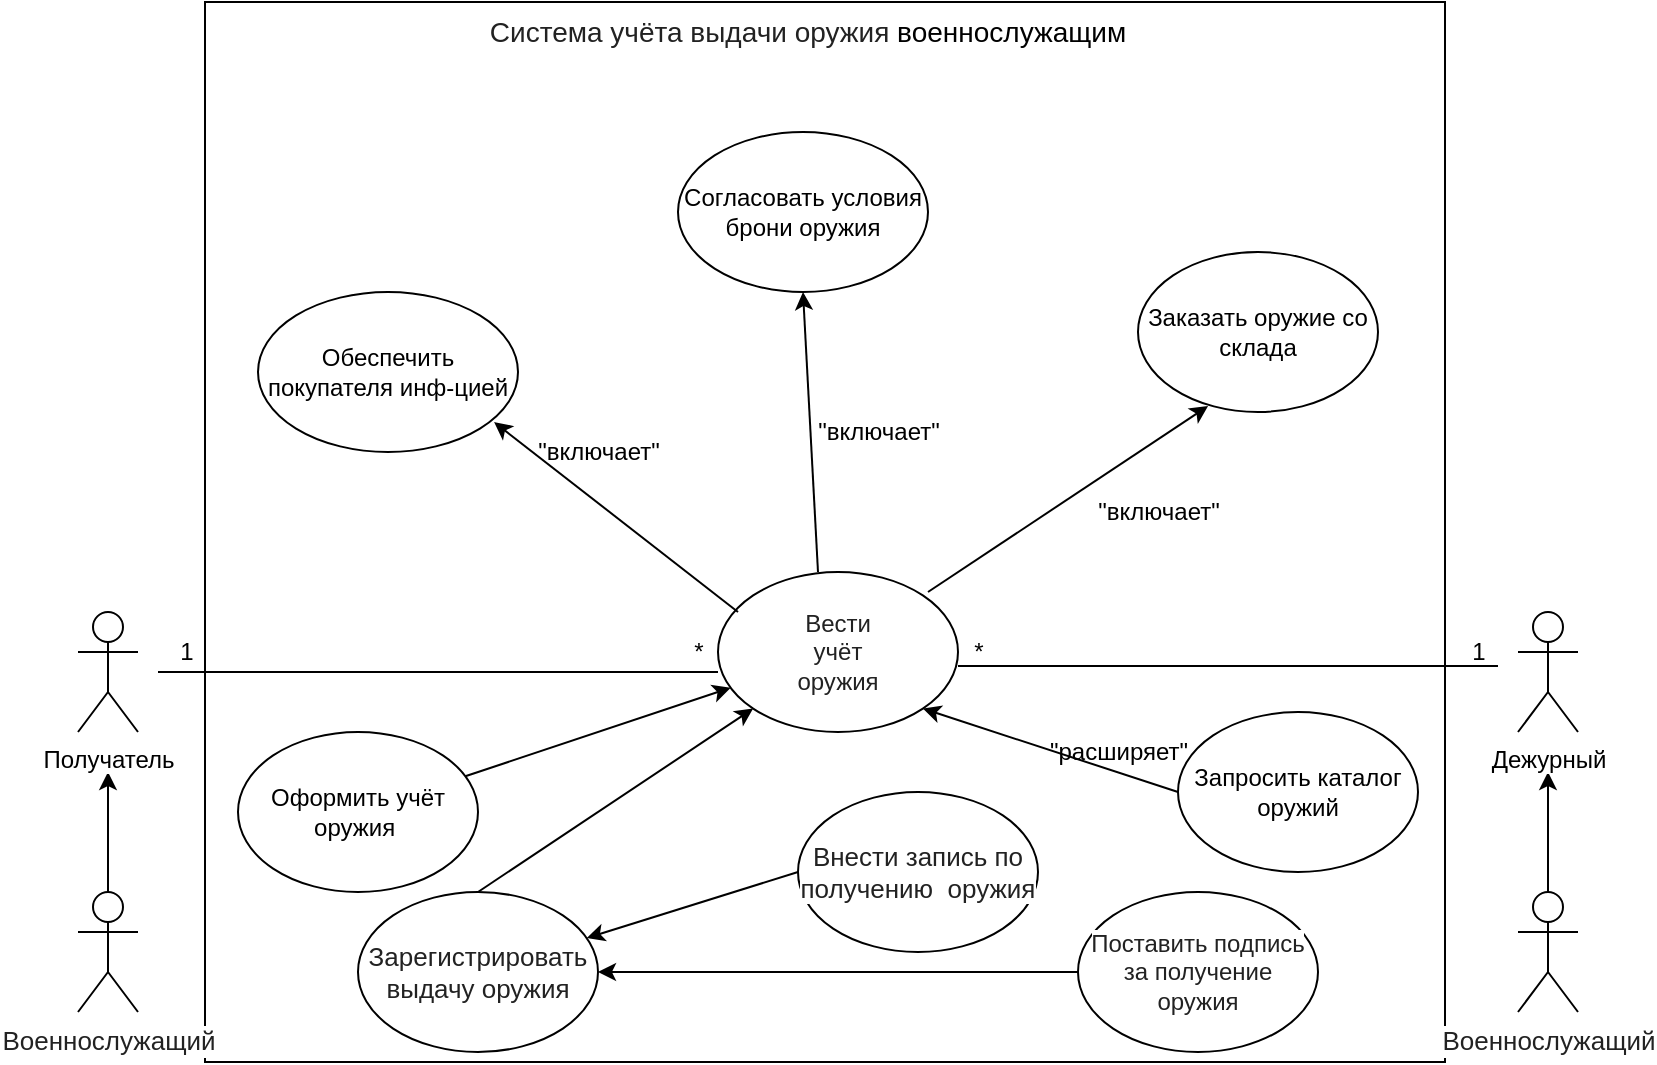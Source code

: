 <mxfile version="12.4.2" type="device" pages="1"><diagram id="Z_JYZRJoR8Fr--AvwA5d" name="Страница 1"><mxGraphModel dx="1002" dy="581" grid="0" gridSize="10" guides="1" tooltips="1" connect="1" arrows="1" fold="1" page="1" pageScale="1" pageWidth="827" pageHeight="1169" math="0" shadow="0"><root><mxCell id="0"/><mxCell id="1" parent="0"/><mxCell id="FyD_d1wFFq_Z4hhATGLv-1" value="" style="rounded=0;whiteSpace=wrap;html=1;" parent="1" vertex="1"><mxGeometry x="103.5" y="115" width="620" height="530" as="geometry"/></mxCell><mxCell id="FyD_d1wFFq_Z4hhATGLv-3" value="&lt;font style=&quot;font-size: 14px&quot;&gt;&lt;span style=&quot;line-height: 107% ; font-family: &amp;#34;arial&amp;#34; , sans-serif ; background: white&quot;&gt;&lt;span style=&quot;color: rgb(34 , 34 , 34) ; font-family: &amp;#34;arial&amp;#34; , &amp;#34;helvetica&amp;#34; , sans-serif&quot;&gt;Система учёта выдачи оружия&lt;/span&gt;&amp;nbsp;военнослужащим&lt;/span&gt;&lt;/font&gt;" style="text;html=1;strokeColor=none;fillColor=none;align=center;verticalAlign=middle;whiteSpace=wrap;rounded=0;" parent="1" vertex="1"><mxGeometry x="170" y="120" width="470" height="20" as="geometry"/></mxCell><mxCell id="FJUF28aDQ0nnisyPdxKo-8" value="" style="edgeStyle=orthogonalEdgeStyle;rounded=0;orthogonalLoop=1;jettySize=auto;html=1;" parent="1" source="FyD_d1wFFq_Z4hhATGLv-4" edge="1"><mxGeometry relative="1" as="geometry"><mxPoint x="55" y="500" as="targetPoint"/></mxGeometry></mxCell><mxCell id="FyD_d1wFFq_Z4hhATGLv-4" value="&lt;span style=&quot;color: rgb(34 , 34 , 34) ; font-family: &amp;#34;arial&amp;#34; , &amp;#34;helvetica&amp;#34; , sans-serif ; font-size: small ; white-space: normal&quot;&gt;Военнослужащий&lt;/span&gt;" style="shape=umlActor;verticalLabelPosition=bottom;labelBackgroundColor=#ffffff;verticalAlign=top;html=1;outlineConnect=0;" parent="1" vertex="1"><mxGeometry x="40" y="560" width="30" height="60" as="geometry"/></mxCell><mxCell id="FJUF28aDQ0nnisyPdxKo-7" value="Получатель" style="shape=umlActor;verticalLabelPosition=bottom;labelBackgroundColor=#ffffff;verticalAlign=top;html=1;outlineConnect=0;" parent="1" vertex="1"><mxGeometry x="40" y="420" width="30" height="60" as="geometry"/></mxCell><mxCell id="FJUF28aDQ0nnisyPdxKo-10" value="" style="edgeStyle=orthogonalEdgeStyle;rounded=0;orthogonalLoop=1;jettySize=auto;html=1;" parent="1" source="FyD_d1wFFq_Z4hhATGLv-5" edge="1"><mxGeometry relative="1" as="geometry"><mxPoint x="775" y="500" as="targetPoint"/></mxGeometry></mxCell><mxCell id="FyD_d1wFFq_Z4hhATGLv-5" value="&lt;span style=&quot;color: rgb(34 , 34 , 34) ; font-family: &amp;#34;arial&amp;#34; , &amp;#34;helvetica&amp;#34; , sans-serif ; font-size: small ; white-space: normal&quot;&gt;Военнослужащий&lt;/span&gt;" style="shape=umlActor;verticalLabelPosition=bottom;labelBackgroundColor=#ffffff;verticalAlign=top;html=1;outlineConnect=0;" parent="1" vertex="1"><mxGeometry x="760" y="560" width="30" height="60" as="geometry"/></mxCell><mxCell id="FJUF28aDQ0nnisyPdxKo-9" value="Дежурный" style="shape=umlActor;verticalLabelPosition=bottom;labelBackgroundColor=#ffffff;verticalAlign=top;html=1;outlineConnect=0;" parent="1" vertex="1"><mxGeometry x="760" y="420" width="30" height="60" as="geometry"/></mxCell><mxCell id="FJUF28aDQ0nnisyPdxKo-1" value="" style="ellipse;whiteSpace=wrap;html=1;" parent="1" vertex="1"><mxGeometry x="360" y="400" width="120" height="80" as="geometry"/></mxCell><mxCell id="FJUF28aDQ0nnisyPdxKo-2" value="&lt;span style=&quot;color: rgb(34 , 34 , 34) ; font-family: &amp;#34;arial&amp;#34; , &amp;#34;helvetica&amp;#34; , sans-serif ; background-color: rgb(255 , 255 , 255)&quot;&gt;Вести учёт оружия&lt;/span&gt;" style="text;html=1;strokeColor=none;fillColor=none;align=center;verticalAlign=middle;whiteSpace=wrap;rounded=0;" parent="1" vertex="1"><mxGeometry x="400" y="430" width="40" height="20" as="geometry"/></mxCell><mxCell id="FJUF28aDQ0nnisyPdxKo-18" value="1" style="text;html=1;align=center;verticalAlign=middle;resizable=0;points=[];;autosize=1;" parent="1" vertex="1"><mxGeometry x="83.5" y="430" width="20" height="20" as="geometry"/></mxCell><mxCell id="FJUF28aDQ0nnisyPdxKo-19" value="1" style="text;html=1;align=center;verticalAlign=middle;resizable=0;points=[];;autosize=1;" parent="1" vertex="1"><mxGeometry x="730" y="430" width="20" height="20" as="geometry"/></mxCell><mxCell id="FJUF28aDQ0nnisyPdxKo-20" value="*" style="text;html=1;align=center;verticalAlign=middle;resizable=0;points=[];;autosize=1;" parent="1" vertex="1"><mxGeometry x="340" y="430" width="20" height="20" as="geometry"/></mxCell><mxCell id="FJUF28aDQ0nnisyPdxKo-21" value="*" style="text;html=1;align=center;verticalAlign=middle;resizable=0;points=[];;autosize=1;" parent="1" vertex="1"><mxGeometry x="480" y="430" width="20" height="20" as="geometry"/></mxCell><mxCell id="FJUF28aDQ0nnisyPdxKo-22" value="" style="endArrow=none;html=1;" parent="1" edge="1"><mxGeometry width="50" height="50" relative="1" as="geometry"><mxPoint x="80" y="450" as="sourcePoint"/><mxPoint x="360" y="450" as="targetPoint"/><Array as="points"/></mxGeometry></mxCell><mxCell id="FJUF28aDQ0nnisyPdxKo-23" value="" style="endArrow=none;html=1;exitX=1;exitY=0.588;exitDx=0;exitDy=0;exitPerimeter=0;" parent="1" source="FJUF28aDQ0nnisyPdxKo-1" edge="1"><mxGeometry width="50" height="50" relative="1" as="geometry"><mxPoint x="490" y="447" as="sourcePoint"/><mxPoint x="750" y="447" as="targetPoint"/></mxGeometry></mxCell><mxCell id="FJUF28aDQ0nnisyPdxKo-24" value="Запросить каталог оружий" style="ellipse;whiteSpace=wrap;html=1;" parent="1" vertex="1"><mxGeometry x="590" y="470" width="120" height="80" as="geometry"/></mxCell><mxCell id="FJUF28aDQ0nnisyPdxKo-25" value="Оформить учёт оружия&amp;nbsp;" style="ellipse;whiteSpace=wrap;html=1;" parent="1" vertex="1"><mxGeometry x="120" y="480" width="120" height="80" as="geometry"/></mxCell><mxCell id="FJUF28aDQ0nnisyPdxKo-27" value="" style="endArrow=classic;html=1;entryX=1;entryY=1;entryDx=0;entryDy=0;exitX=0;exitY=0.5;exitDx=0;exitDy=0;" parent="1" source="FJUF28aDQ0nnisyPdxKo-24" target="FJUF28aDQ0nnisyPdxKo-1" edge="1"><mxGeometry width="50" height="50" relative="1" as="geometry"><mxPoint x="590" y="530" as="sourcePoint"/><mxPoint x="640" y="480" as="targetPoint"/></mxGeometry></mxCell><mxCell id="FJUF28aDQ0nnisyPdxKo-29" value="Заказать оружие со склада" style="ellipse;whiteSpace=wrap;html=1;" parent="1" vertex="1"><mxGeometry x="570" y="240" width="120" height="80" as="geometry"/></mxCell><mxCell id="FJUF28aDQ0nnisyPdxKo-30" value="Согласовать условия брони оружия" style="ellipse;whiteSpace=wrap;html=1;" parent="1" vertex="1"><mxGeometry x="340" y="180" width="125" height="80" as="geometry"/></mxCell><mxCell id="FJUF28aDQ0nnisyPdxKo-31" value="Обеспечить покупателя инф-цией" style="ellipse;whiteSpace=wrap;html=1;" parent="1" vertex="1"><mxGeometry x="130" y="260" width="130" height="80" as="geometry"/></mxCell><mxCell id="FJUF28aDQ0nnisyPdxKo-32" value="" style="endArrow=classic;html=1;entryX=0.292;entryY=0.963;entryDx=0;entryDy=0;entryPerimeter=0;" parent="1" target="FJUF28aDQ0nnisyPdxKo-29" edge="1"><mxGeometry width="50" height="50" relative="1" as="geometry"><mxPoint x="465" y="410" as="sourcePoint"/><mxPoint x="515" y="360" as="targetPoint"/></mxGeometry></mxCell><mxCell id="FJUF28aDQ0nnisyPdxKo-33" value="" style="endArrow=classic;html=1;entryX=0.5;entryY=1;entryDx=0;entryDy=0;" parent="1" target="FJUF28aDQ0nnisyPdxKo-30" edge="1"><mxGeometry width="50" height="50" relative="1" as="geometry"><mxPoint x="410" y="400" as="sourcePoint"/><mxPoint x="460" y="350" as="targetPoint"/></mxGeometry></mxCell><mxCell id="FJUF28aDQ0nnisyPdxKo-34" value="" style="endArrow=classic;html=1;entryX=0.908;entryY=0.813;entryDx=0;entryDy=0;entryPerimeter=0;" parent="1" target="FJUF28aDQ0nnisyPdxKo-31" edge="1"><mxGeometry width="50" height="50" relative="1" as="geometry"><mxPoint x="370" y="420" as="sourcePoint"/><mxPoint x="420" y="370" as="targetPoint"/></mxGeometry></mxCell><mxCell id="FJUF28aDQ0nnisyPdxKo-35" value="&quot;расширяет&quot;" style="text;html=1;align=center;verticalAlign=middle;resizable=0;points=[];;autosize=1;" parent="1" vertex="1"><mxGeometry x="520" y="480" width="80" height="20" as="geometry"/></mxCell><mxCell id="FJUF28aDQ0nnisyPdxKo-36" value="&quot;включает&quot;" style="text;html=1;align=center;verticalAlign=middle;resizable=0;points=[];;autosize=1;" parent="1" vertex="1"><mxGeometry x="400" y="320" width="80" height="20" as="geometry"/></mxCell><mxCell id="FJUF28aDQ0nnisyPdxKo-37" value="&quot;включает&quot;" style="text;html=1;align=center;verticalAlign=middle;resizable=0;points=[];;autosize=1;" parent="1" vertex="1"><mxGeometry x="540" y="360" width="80" height="20" as="geometry"/></mxCell><mxCell id="FJUF28aDQ0nnisyPdxKo-38" value="&quot;включает&quot;" style="text;html=1;align=center;verticalAlign=middle;resizable=0;points=[];;autosize=1;" parent="1" vertex="1"><mxGeometry x="260" y="330" width="80" height="20" as="geometry"/></mxCell><mxCell id="FluKYfRyrMI7a2JMz0cU-16" value="&lt;span style=&quot;color: rgb(34 , 34 , 34) ; font-family: &amp;#34;arial&amp;#34; , &amp;#34;helvetica&amp;#34; , sans-serif ; white-space: normal ; background-color: rgb(255 , 255 , 255)&quot;&gt;Поставить подпись&lt;br&gt;за получение оружия&lt;br&gt;&lt;/span&gt;" style="ellipse;whiteSpace=wrap;html=1;" parent="1" vertex="1"><mxGeometry x="540" y="560" width="120" height="80" as="geometry"/></mxCell><mxCell id="FluKYfRyrMI7a2JMz0cU-18" value="&lt;span style=&quot;color: rgb(34 , 34 , 34) ; font-family: &amp;#34;arial&amp;#34; , &amp;#34;helvetica&amp;#34; , sans-serif ; font-size: small ; white-space: normal ; background-color: rgb(255 , 255 , 255)&quot;&gt;Внести запись по&lt;br&gt;получению&amp;nbsp; оружия&lt;br&gt;&lt;/span&gt;" style="ellipse;whiteSpace=wrap;html=1;" parent="1" vertex="1"><mxGeometry x="400" y="510" width="120" height="80" as="geometry"/></mxCell><mxCell id="FluKYfRyrMI7a2JMz0cU-22" value="" style="endArrow=classic;html=1;" parent="1" source="FJUF28aDQ0nnisyPdxKo-25" target="FJUF28aDQ0nnisyPdxKo-1" edge="1"><mxGeometry width="50" height="50" relative="1" as="geometry"><mxPoint x="230" y="540" as="sourcePoint"/><mxPoint x="280" y="490" as="targetPoint"/></mxGeometry></mxCell><mxCell id="FluKYfRyrMI7a2JMz0cU-23" value="&lt;span style=&quot;color: rgb(34 , 34 , 34) ; font-family: &amp;#34;arial&amp;#34; , &amp;#34;helvetica&amp;#34; , sans-serif ; font-size: small ; background-color: rgb(255 , 255 , 255)&quot;&gt;Зарегистрировать выдачу оружия&lt;/span&gt;" style="ellipse;whiteSpace=wrap;html=1;" parent="1" vertex="1"><mxGeometry x="180" y="560" width="120" height="80" as="geometry"/></mxCell><mxCell id="FluKYfRyrMI7a2JMz0cU-24" value="" style="endArrow=classic;html=1;exitX=0.5;exitY=0;exitDx=0;exitDy=0;" parent="1" source="FluKYfRyrMI7a2JMz0cU-23" target="FJUF28aDQ0nnisyPdxKo-1" edge="1"><mxGeometry width="50" height="50" relative="1" as="geometry"><mxPoint x="230" y="515" as="sourcePoint"/><mxPoint x="270" y="465" as="targetPoint"/></mxGeometry></mxCell><mxCell id="FluKYfRyrMI7a2JMz0cU-25" value="" style="endArrow=classic;html=1;entryX=1;entryY=0.5;entryDx=0;entryDy=0;exitX=0;exitY=0.5;exitDx=0;exitDy=0;" parent="1" source="FluKYfRyrMI7a2JMz0cU-16" target="FluKYfRyrMI7a2JMz0cU-23" edge="1"><mxGeometry width="50" height="50" relative="1" as="geometry"><mxPoint x="490" y="610" as="sourcePoint"/><mxPoint x="540" y="560" as="targetPoint"/></mxGeometry></mxCell><mxCell id="FluKYfRyrMI7a2JMz0cU-26" value="" style="endArrow=classic;html=1;exitX=0;exitY=0.5;exitDx=0;exitDy=0;" parent="1" source="FluKYfRyrMI7a2JMz0cU-18" target="FluKYfRyrMI7a2JMz0cU-23" edge="1"><mxGeometry width="50" height="50" relative="1" as="geometry"><mxPoint x="340" y="550" as="sourcePoint"/><mxPoint x="390" y="500" as="targetPoint"/></mxGeometry></mxCell></root></mxGraphModel></diagram></mxfile>